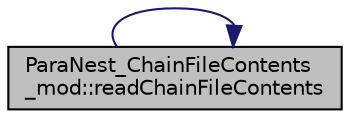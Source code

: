 digraph "ParaNest_ChainFileContents_mod::readChainFileContents"
{
 // LATEX_PDF_SIZE
  edge [fontname="Helvetica",fontsize="10",labelfontname="Helvetica",labelfontsize="10"];
  node [fontname="Helvetica",fontsize="10",shape=record];
  rankdir="RL";
  Node1 [label="ParaNest_ChainFileContents\l_mod::readChainFileContents",height=0.2,width=0.4,color="black", fillcolor="grey75", style="filled", fontcolor="black",tooltip="This is a method of the class ChainFileContents_type.  Return and store the contents of a ParaNest si..."];
  Node1 -> Node1 [dir="back",color="midnightblue",fontsize="10",style="solid",fontname="Helvetica"];
}
